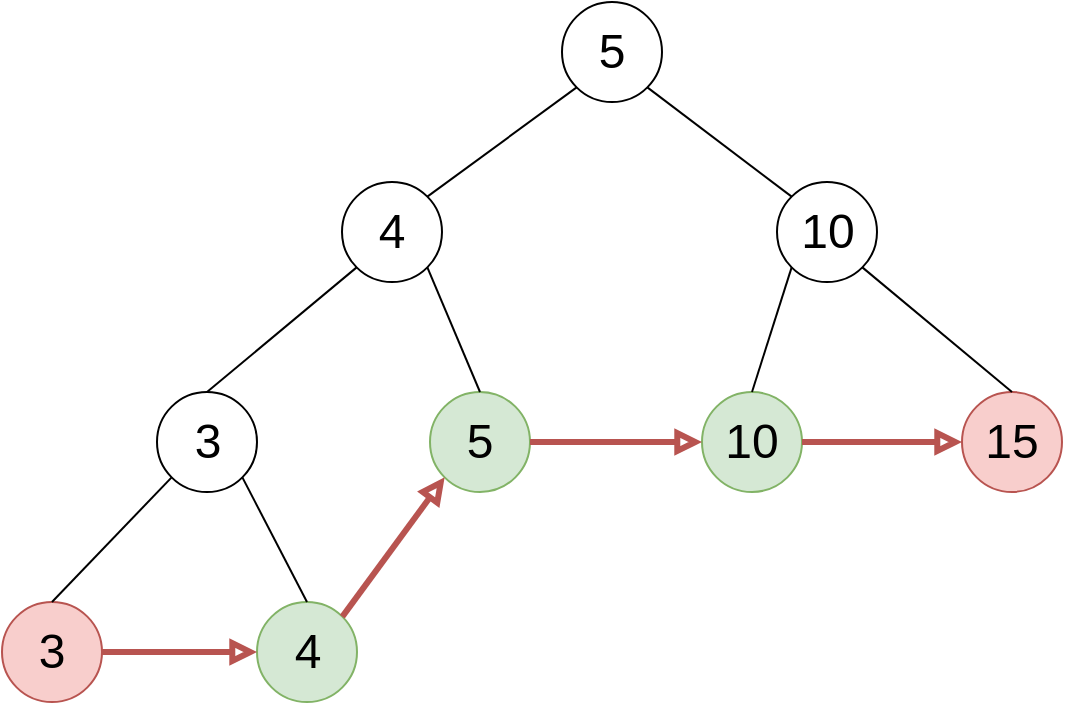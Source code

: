 <mxfile version="21.1.7" type="device">
  <diagram id="sIHxDU0UpAEGFC293PV-" name="Page-1">
    <mxGraphModel dx="1318" dy="758" grid="1" gridSize="10" guides="1" tooltips="1" connect="1" arrows="1" fold="1" page="1" pageScale="1" pageWidth="850" pageHeight="1100" math="0" shadow="0">
      <root>
        <mxCell id="0" />
        <mxCell id="1" parent="0" />
        <mxCell id="3GdXQBYGe-d5dMTSXX5j-1" value="&lt;font style=&quot;font-size: 24px&quot;&gt;5&lt;/font&gt;" style="ellipse;whiteSpace=wrap;html=1;aspect=fixed;" parent="1" vertex="1">
          <mxGeometry x="370" y="90" width="50" height="50" as="geometry" />
        </mxCell>
        <mxCell id="3GdXQBYGe-d5dMTSXX5j-2" value="&lt;font style=&quot;font-size: 24px&quot;&gt;4&lt;/font&gt;" style="ellipse;whiteSpace=wrap;html=1;aspect=fixed;" parent="1" vertex="1">
          <mxGeometry x="260" y="180" width="50" height="50" as="geometry" />
        </mxCell>
        <mxCell id="3GdXQBYGe-d5dMTSXX5j-3" value="&lt;font style=&quot;font-size: 24px&quot;&gt;10&lt;/font&gt;" style="ellipse;whiteSpace=wrap;html=1;aspect=fixed;" parent="1" vertex="1">
          <mxGeometry x="477.5" y="180" width="50" height="50" as="geometry" />
        </mxCell>
        <mxCell id="3GdXQBYGe-d5dMTSXX5j-4" value="&lt;font style=&quot;font-size: 24px&quot;&gt;3&lt;/font&gt;" style="ellipse;whiteSpace=wrap;html=1;aspect=fixed;" parent="1" vertex="1">
          <mxGeometry x="167.5" y="285" width="50" height="50" as="geometry" />
        </mxCell>
        <mxCell id="3GdXQBYGe-d5dMTSXX5j-5" value="&lt;font style=&quot;font-size: 24px&quot;&gt;5&lt;/font&gt;" style="ellipse;whiteSpace=wrap;html=1;aspect=fixed;fillColor=#d5e8d4;strokeColor=#82b366;" parent="1" vertex="1">
          <mxGeometry x="304" y="285" width="50" height="50" as="geometry" />
        </mxCell>
        <mxCell id="3GdXQBYGe-d5dMTSXX5j-7" value="&lt;font style=&quot;font-size: 24px&quot;&gt;10&lt;/font&gt;" style="ellipse;whiteSpace=wrap;html=1;aspect=fixed;fillColor=#d5e8d4;strokeColor=#82b366;" parent="1" vertex="1">
          <mxGeometry x="440" y="285" width="50" height="50" as="geometry" />
        </mxCell>
        <mxCell id="3GdXQBYGe-d5dMTSXX5j-8" value="&lt;font style=&quot;font-size: 24px&quot;&gt;15&lt;/font&gt;" style="ellipse;whiteSpace=wrap;html=1;aspect=fixed;fillColor=#f8cecc;strokeColor=#b85450;" parent="1" vertex="1">
          <mxGeometry x="570" y="285" width="50" height="50" as="geometry" />
        </mxCell>
        <mxCell id="3GdXQBYGe-d5dMTSXX5j-12" value="&lt;font style=&quot;font-size: 24px&quot;&gt;4&lt;/font&gt;" style="ellipse;whiteSpace=wrap;html=1;aspect=fixed;fillColor=#d5e8d4;strokeColor=#82b366;" parent="1" vertex="1">
          <mxGeometry x="217.5" y="390" width="50" height="50" as="geometry" />
        </mxCell>
        <mxCell id="3GdXQBYGe-d5dMTSXX5j-13" value="&lt;font style=&quot;font-size: 24px&quot;&gt;3&lt;/font&gt;" style="ellipse;whiteSpace=wrap;html=1;aspect=fixed;direction=south;fillColor=#f8cecc;strokeColor=#b85450;" parent="1" vertex="1">
          <mxGeometry x="90" y="390" width="50" height="50" as="geometry" />
        </mxCell>
        <mxCell id="3GdXQBYGe-d5dMTSXX5j-17" value="" style="endArrow=none;html=1;entryX=0;entryY=1;entryDx=0;entryDy=0;exitX=1;exitY=0;exitDx=0;exitDy=0;" parent="1" source="3GdXQBYGe-d5dMTSXX5j-2" target="3GdXQBYGe-d5dMTSXX5j-1" edge="1">
          <mxGeometry width="50" height="50" relative="1" as="geometry">
            <mxPoint x="320" y="130" as="sourcePoint" />
            <mxPoint x="370" y="80" as="targetPoint" />
          </mxGeometry>
        </mxCell>
        <mxCell id="3GdXQBYGe-d5dMTSXX5j-19" value="" style="endArrow=none;html=1;entryX=0;entryY=1;entryDx=0;entryDy=0;exitX=0.5;exitY=0;exitDx=0;exitDy=0;" parent="1" source="3GdXQBYGe-d5dMTSXX5j-4" target="3GdXQBYGe-d5dMTSXX5j-2" edge="1">
          <mxGeometry width="50" height="50" relative="1" as="geometry">
            <mxPoint x="157.5" y="260" as="sourcePoint" />
            <mxPoint x="207.5" y="210" as="targetPoint" />
          </mxGeometry>
        </mxCell>
        <mxCell id="3GdXQBYGe-d5dMTSXX5j-20" value="" style="endArrow=none;html=1;entryX=0;entryY=1;entryDx=0;entryDy=0;exitX=0;exitY=0.5;exitDx=0;exitDy=0;" parent="1" source="3GdXQBYGe-d5dMTSXX5j-13" target="3GdXQBYGe-d5dMTSXX5j-4" edge="1">
          <mxGeometry width="50" height="50" relative="1" as="geometry">
            <mxPoint x="30" y="530" as="sourcePoint" />
            <mxPoint x="80" y="480" as="targetPoint" />
          </mxGeometry>
        </mxCell>
        <mxCell id="3GdXQBYGe-d5dMTSXX5j-21" value="" style="endArrow=none;html=1;entryX=1;entryY=1;entryDx=0;entryDy=0;exitX=0.5;exitY=0;exitDx=0;exitDy=0;" parent="1" source="3GdXQBYGe-d5dMTSXX5j-12" target="3GdXQBYGe-d5dMTSXX5j-4" edge="1">
          <mxGeometry width="50" height="50" relative="1" as="geometry">
            <mxPoint x="30" y="530" as="sourcePoint" />
            <mxPoint x="80" y="480" as="targetPoint" />
          </mxGeometry>
        </mxCell>
        <mxCell id="3GdXQBYGe-d5dMTSXX5j-22" value="" style="endArrow=none;html=1;entryX=1;entryY=1;entryDx=0;entryDy=0;exitX=0.5;exitY=0;exitDx=0;exitDy=0;" parent="1" source="3GdXQBYGe-d5dMTSXX5j-5" target="3GdXQBYGe-d5dMTSXX5j-2" edge="1">
          <mxGeometry width="50" height="50" relative="1" as="geometry">
            <mxPoint x="30" y="530" as="sourcePoint" />
            <mxPoint x="80" y="480" as="targetPoint" />
          </mxGeometry>
        </mxCell>
        <mxCell id="3GdXQBYGe-d5dMTSXX5j-23" value="" style="endArrow=none;html=1;entryX=1;entryY=1;entryDx=0;entryDy=0;exitX=0;exitY=0;exitDx=0;exitDy=0;" parent="1" source="3GdXQBYGe-d5dMTSXX5j-3" target="3GdXQBYGe-d5dMTSXX5j-1" edge="1">
          <mxGeometry width="50" height="50" relative="1" as="geometry">
            <mxPoint x="30" y="530" as="sourcePoint" />
            <mxPoint x="80" y="480" as="targetPoint" />
          </mxGeometry>
        </mxCell>
        <mxCell id="3GdXQBYGe-d5dMTSXX5j-24" value="" style="endArrow=none;html=1;entryX=0;entryY=1;entryDx=0;entryDy=0;exitX=0.5;exitY=0;exitDx=0;exitDy=0;" parent="1" source="3GdXQBYGe-d5dMTSXX5j-7" target="3GdXQBYGe-d5dMTSXX5j-3" edge="1">
          <mxGeometry width="50" height="50" relative="1" as="geometry">
            <mxPoint x="30" y="530" as="sourcePoint" />
            <mxPoint x="80" y="480" as="targetPoint" />
          </mxGeometry>
        </mxCell>
        <mxCell id="3GdXQBYGe-d5dMTSXX5j-25" value="" style="endArrow=none;html=1;entryX=1;entryY=1;entryDx=0;entryDy=0;exitX=0.5;exitY=0;exitDx=0;exitDy=0;" parent="1" source="3GdXQBYGe-d5dMTSXX5j-8" target="3GdXQBYGe-d5dMTSXX5j-3" edge="1">
          <mxGeometry width="50" height="50" relative="1" as="geometry">
            <mxPoint x="30" y="530" as="sourcePoint" />
            <mxPoint x="80" y="480" as="targetPoint" />
          </mxGeometry>
        </mxCell>
        <mxCell id="3GdXQBYGe-d5dMTSXX5j-26" value="" style="endArrow=block;html=1;entryX=0;entryY=0.5;entryDx=0;entryDy=0;exitX=0.5;exitY=0;exitDx=0;exitDy=0;endFill=0;strokeWidth=3;fillColor=#f8cecc;strokeColor=#b85450;" parent="1" source="3GdXQBYGe-d5dMTSXX5j-13" target="3GdXQBYGe-d5dMTSXX5j-12" edge="1">
          <mxGeometry width="50" height="50" relative="1" as="geometry">
            <mxPoint x="30" y="530" as="sourcePoint" />
            <mxPoint x="80" y="480" as="targetPoint" />
          </mxGeometry>
        </mxCell>
        <mxCell id="3GdXQBYGe-d5dMTSXX5j-27" value="" style="endArrow=block;html=1;entryX=0;entryY=1;entryDx=0;entryDy=0;exitX=1;exitY=0;exitDx=0;exitDy=0;endFill=0;strokeWidth=3;fillColor=#f8cecc;strokeColor=#b85450;" parent="1" source="3GdXQBYGe-d5dMTSXX5j-12" target="3GdXQBYGe-d5dMTSXX5j-5" edge="1">
          <mxGeometry width="50" height="50" relative="1" as="geometry">
            <mxPoint x="90.0" y="445" as="sourcePoint" />
            <mxPoint x="170.0" y="445" as="targetPoint" />
          </mxGeometry>
        </mxCell>
        <mxCell id="3GdXQBYGe-d5dMTSXX5j-29" value="" style="endArrow=block;html=1;entryX=0;entryY=0.5;entryDx=0;entryDy=0;exitX=1;exitY=0.5;exitDx=0;exitDy=0;endFill=0;strokeWidth=3;fillColor=#f8cecc;strokeColor=#b85450;" parent="1" source="3GdXQBYGe-d5dMTSXX5j-5" target="3GdXQBYGe-d5dMTSXX5j-7" edge="1">
          <mxGeometry width="50" height="50" relative="1" as="geometry">
            <mxPoint x="100.0" y="455" as="sourcePoint" />
            <mxPoint x="180.0" y="455" as="targetPoint" />
          </mxGeometry>
        </mxCell>
        <mxCell id="3GdXQBYGe-d5dMTSXX5j-30" value="" style="endArrow=block;html=1;entryX=0;entryY=0.5;entryDx=0;entryDy=0;exitX=1;exitY=0.5;exitDx=0;exitDy=0;endFill=0;strokeWidth=3;fillColor=#f8cecc;strokeColor=#b85450;" parent="1" source="3GdXQBYGe-d5dMTSXX5j-7" target="3GdXQBYGe-d5dMTSXX5j-8" edge="1">
          <mxGeometry width="50" height="50" relative="1" as="geometry">
            <mxPoint x="110.0" y="465" as="sourcePoint" />
            <mxPoint x="190.0" y="465" as="targetPoint" />
          </mxGeometry>
        </mxCell>
      </root>
    </mxGraphModel>
  </diagram>
</mxfile>
